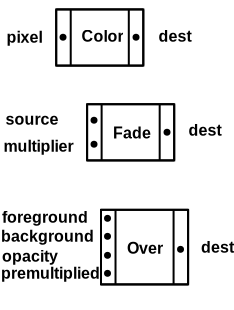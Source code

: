<?xml version="1.0" encoding="UTF-8"?>
<dia:diagram xmlns:dia="http://www.lysator.liu.se/~alla/dia/"><dia:layer name="Background" visible="true"><dia:group><dia:group><dia:group><dia:object type="Standard - Box" version="0" id="O0"><dia:attribute name="obj_pos"><dia:point val="13.08,9.625"/></dia:attribute><dia:attribute name="obj_bb"><dia:rectangle val="13.03,9.575;17.485,12.485"/></dia:attribute><dia:attribute name="elem_corner"><dia:point val="13.08,9.625"/></dia:attribute><dia:attribute name="elem_width"><dia:real val="4.355"/></dia:attribute><dia:attribute name="elem_height"><dia:real val="2.81"/></dia:attribute><dia:attribute name="show_background"><dia:boolean val="true"/></dia:attribute></dia:object><dia:object type="Standard - Line" version="0" id="O1"><dia:attribute name="obj_pos"><dia:point val="13.08,12.435"/></dia:attribute><dia:attribute name="obj_bb"><dia:rectangle val="13.03,12.385;17.485,12.485"/></dia:attribute><dia:attribute name="conn_endpoints"><dia:point val="13.08,12.435"/><dia:point val="17.435,12.435"/></dia:attribute><dia:attribute name="numcp"><dia:int val="11"/></dia:attribute><dia:connections><dia:connection handle="0" to="O0" connection="5"/><dia:connection handle="1" to="O0" connection="7"/></dia:connections></dia:object><dia:object type="Standard - Line" version="0" id="O2"><dia:attribute name="obj_pos"><dia:point val="13.08,9.625"/></dia:attribute><dia:attribute name="obj_bb"><dia:rectangle val="13.03,9.575;17.485,9.675"/></dia:attribute><dia:attribute name="conn_endpoints"><dia:point val="13.08,9.625"/><dia:point val="17.435,9.625"/></dia:attribute><dia:attribute name="numcp"><dia:int val="11"/></dia:attribute><dia:connections><dia:connection handle="0" to="O0" connection="0"/><dia:connection handle="1" to="O0" connection="2"/></dia:connections></dia:object><dia:object type="Standard - Line" version="0" id="O3"><dia:attribute name="obj_pos"><dia:point val="13.08,9.625"/></dia:attribute><dia:attribute name="obj_bb"><dia:rectangle val="13.03,9.575;13.13,12.485"/></dia:attribute><dia:attribute name="conn_endpoints"><dia:point val="13.08,9.625"/><dia:point val="13.08,12.435"/></dia:attribute><dia:attribute name="numcp"><dia:int val="1"/></dia:attribute><dia:connections><dia:connection handle="0" to="O0" connection="0"/><dia:connection handle="1" to="O0" connection="5"/></dia:connections></dia:object><dia:object type="Standard - Line" version="0" id="O4"><dia:attribute name="obj_pos"><dia:point val="16.709,9.625"/></dia:attribute><dia:attribute name="obj_bb"><dia:rectangle val="16.66,9.575;16.759,12.485"/></dia:attribute><dia:attribute name="conn_endpoints"><dia:point val="16.709,9.625"/><dia:point val="16.709,12.435"/></dia:attribute><dia:attribute name="numcp"><dia:int val="1"/></dia:attribute><dia:connections><dia:connection handle="0" to="O2" connection="9"/><dia:connection handle="1" to="O1" connection="9"/></dia:connections></dia:object><dia:object type="Standard - Line" version="0" id="O5"><dia:attribute name="obj_pos"><dia:point val="17.435,12.435"/></dia:attribute><dia:attribute name="obj_bb"><dia:rectangle val="17.385,9.575;17.485,12.485"/></dia:attribute><dia:attribute name="conn_endpoints"><dia:point val="17.435,12.435"/><dia:point val="17.435,9.625"/></dia:attribute><dia:attribute name="numcp"><dia:int val="1"/></dia:attribute><dia:connections><dia:connection handle="0" to="O0" connection="7"/><dia:connection handle="1" to="O0" connection="2"/></dia:connections></dia:object><dia:object type="Standard - Line" version="0" id="O6"><dia:attribute name="obj_pos"><dia:point val="13.806,9.625"/></dia:attribute><dia:attribute name="obj_bb"><dia:rectangle val="13.756,9.575;13.856,12.485"/></dia:attribute><dia:attribute name="conn_endpoints"><dia:point val="13.806,9.625"/><dia:point val="13.806,12.435"/></dia:attribute><dia:attribute name="numcp"><dia:int val="1"/></dia:attribute><dia:connections><dia:connection handle="0" to="O2" connection="1"/><dia:connection handle="1" to="O1" connection="1"/></dia:connections></dia:object></dia:group><dia:object type="Electric - connpoint" version="0" id="O7"><dia:attribute name="obj_pos"><dia:point val="11.685,8.685"/></dia:attribute><dia:attribute name="obj_bb"><dia:rectangle val="11.65,8.65;15.202,12.202"/></dia:attribute><dia:attribute name="elem_corner"><dia:point val="11.685,8.685"/></dia:attribute><dia:attribute name="elem_width"><dia:real val="3.482"/></dia:attribute><dia:attribute name="elem_height"><dia:real val="3.482"/></dia:attribute><dia:attribute name="show_background"><dia:boolean val="true"/></dia:attribute><dia:attribute name="flip_horizontal"><dia:boolean val="true"/></dia:attribute><dia:attribute name="flip_vertical"><dia:boolean val="true"/></dia:attribute><dia:attribute name="padding"><dia:real val="0.354"/></dia:attribute></dia:object><dia:object type="Electric - connpoint" version="0" id="O8"><dia:attribute name="obj_pos"><dia:point val="11.685,9.885"/></dia:attribute><dia:attribute name="obj_bb"><dia:rectangle val="11.65,9.85;15.202,13.402"/></dia:attribute><dia:attribute name="elem_corner"><dia:point val="11.685,9.885"/></dia:attribute><dia:attribute name="elem_width"><dia:real val="3.482"/></dia:attribute><dia:attribute name="elem_height"><dia:real val="3.482"/></dia:attribute><dia:attribute name="show_background"><dia:boolean val="true"/></dia:attribute><dia:attribute name="flip_horizontal"><dia:boolean val="true"/></dia:attribute><dia:attribute name="flip_vertical"><dia:boolean val="true"/></dia:attribute><dia:attribute name="padding"><dia:real val="0.354"/></dia:attribute></dia:object><dia:object type="Electric - connpoint" version="0" id="O9"><dia:attribute name="obj_pos"><dia:point val="15.335,9.285"/></dia:attribute><dia:attribute name="obj_bb"><dia:rectangle val="15.3,9.25;18.852,12.802"/></dia:attribute><dia:attribute name="elem_corner"><dia:point val="15.335,9.285"/></dia:attribute><dia:attribute name="elem_width"><dia:real val="3.482"/></dia:attribute><dia:attribute name="elem_height"><dia:real val="3.482"/></dia:attribute><dia:attribute name="show_background"><dia:boolean val="true"/></dia:attribute><dia:attribute name="flip_horizontal"><dia:boolean val="true"/></dia:attribute><dia:attribute name="flip_vertical"><dia:boolean val="true"/></dia:attribute><dia:attribute name="padding"><dia:real val="0.354"/></dia:attribute></dia:object><dia:object type="Standard - Text" version="0" id="O10"><dia:attribute name="obj_pos"><dia:point val="14.38,11.335"/></dia:attribute><dia:attribute name="obj_bb"><dia:rectangle val="14.38,10.535;16.08,11.835"/></dia:attribute><dia:attribute name="text"><dia:composite type="text"><dia:attribute name="string"><dia:string>#Fade#</dia:string></dia:attribute><dia:attribute name="font"><dia:font family="arial" style="80" name="Helvetica-Bold"/></dia:attribute><dia:attribute name="height"><dia:real val="1"/></dia:attribute><dia:attribute name="pos"><dia:point val="14.38,11.335"/></dia:attribute><dia:attribute name="color"><dia:color val="#000000"/></dia:attribute><dia:attribute name="alignment"><dia:enum val="0"/></dia:attribute></dia:composite></dia:attribute></dia:object><dia:object type="Standard - Text" version="0" id="O11"><dia:attribute name="obj_pos"><dia:point val="9,10.65"/></dia:attribute><dia:attribute name="obj_bb"><dia:rectangle val="9,9.85;11.4,11.15"/></dia:attribute><dia:attribute name="text"><dia:composite type="text"><dia:attribute name="string"><dia:string>#source#</dia:string></dia:attribute><dia:attribute name="font"><dia:font family="arial" style="80" name="Helvetica-Bold"/></dia:attribute><dia:attribute name="height"><dia:real val="1"/></dia:attribute><dia:attribute name="pos"><dia:point val="9,10.65"/></dia:attribute><dia:attribute name="color"><dia:color val="#000000"/></dia:attribute><dia:attribute name="alignment"><dia:enum val="0"/></dia:attribute></dia:composite></dia:attribute></dia:object><dia:object type="Standard - Text" version="0" id="O12"><dia:attribute name="obj_pos"><dia:point val="8.9,12"/></dia:attribute><dia:attribute name="obj_bb"><dia:rectangle val="8.9,11.2;12.2,12.5"/></dia:attribute><dia:attribute name="text"><dia:composite type="text"><dia:attribute name="string"><dia:string>#multiplier#</dia:string></dia:attribute><dia:attribute name="font"><dia:font family="arial" style="80" name="Helvetica-Bold"/></dia:attribute><dia:attribute name="height"><dia:real val="1"/></dia:attribute><dia:attribute name="pos"><dia:point val="8.9,12"/></dia:attribute><dia:attribute name="color"><dia:color val="#000000"/></dia:attribute><dia:attribute name="alignment"><dia:enum val="0"/></dia:attribute></dia:composite></dia:attribute></dia:object><dia:object type="Standard - Text" version="0" id="O13"><dia:attribute name="obj_pos"><dia:point val="18.15,11.2"/></dia:attribute><dia:attribute name="obj_bb"><dia:rectangle val="18.15,10.4;19.65,11.7"/></dia:attribute><dia:attribute name="text"><dia:composite type="text"><dia:attribute name="string"><dia:string>#dest#</dia:string></dia:attribute><dia:attribute name="font"><dia:font family="arial" style="80" name="Helvetica-Bold"/></dia:attribute><dia:attribute name="height"><dia:real val="1"/></dia:attribute><dia:attribute name="pos"><dia:point val="18.15,11.2"/></dia:attribute><dia:attribute name="color"><dia:color val="#000000"/></dia:attribute><dia:attribute name="alignment"><dia:enum val="0"/></dia:attribute></dia:composite></dia:attribute></dia:object></dia:group><dia:group><dia:group><dia:group><dia:object type="Electric - connpoint" version="0" id="O14"><dia:attribute name="obj_pos"><dia:point val="15.96,15.007"/></dia:attribute><dia:attribute name="obj_bb"><dia:rectangle val="15.925,14.971;19.477,18.524"/></dia:attribute><dia:attribute name="elem_corner"><dia:point val="15.96,15.007"/></dia:attribute><dia:attribute name="elem_width"><dia:real val="3.482"/></dia:attribute><dia:attribute name="elem_height"><dia:real val="3.482"/></dia:attribute><dia:attribute name="show_background"><dia:boolean val="true"/></dia:attribute><dia:attribute name="flip_horizontal"><dia:boolean val="true"/></dia:attribute><dia:attribute name="flip_vertical"><dia:boolean val="true"/></dia:attribute><dia:attribute name="padding"><dia:real val="0.354"/></dia:attribute></dia:object><dia:object type="Standard - Box" version="0" id="O15"><dia:attribute name="obj_pos"><dia:point val="13.775,14.905"/></dia:attribute><dia:attribute name="obj_bb"><dia:rectangle val="13.725,14.855;18.18,18.685"/></dia:attribute><dia:attribute name="elem_corner"><dia:point val="13.775,14.905"/></dia:attribute><dia:attribute name="elem_width"><dia:real val="4.355"/></dia:attribute><dia:attribute name="elem_height"><dia:real val="3.73"/></dia:attribute><dia:attribute name="show_background"><dia:boolean val="true"/></dia:attribute></dia:object><dia:object type="Standard - Line" version="0" id="O16"><dia:attribute name="obj_pos"><dia:point val="13.775,18.635"/></dia:attribute><dia:attribute name="obj_bb"><dia:rectangle val="13.725,18.585;18.18,18.685"/></dia:attribute><dia:attribute name="conn_endpoints"><dia:point val="13.775,18.635"/><dia:point val="18.13,18.635"/></dia:attribute><dia:attribute name="numcp"><dia:int val="11"/></dia:attribute><dia:connections><dia:connection handle="0" to="O15" connection="5"/><dia:connection handle="1" to="O15" connection="7"/></dia:connections></dia:object><dia:object type="Standard - Line" version="0" id="O17"><dia:attribute name="obj_pos"><dia:point val="13.775,14.905"/></dia:attribute><dia:attribute name="obj_bb"><dia:rectangle val="13.725,14.855;18.18,14.955"/></dia:attribute><dia:attribute name="conn_endpoints"><dia:point val="13.775,14.905"/><dia:point val="18.13,14.905"/></dia:attribute><dia:attribute name="numcp"><dia:int val="11"/></dia:attribute><dia:connections><dia:connection handle="0" to="O15" connection="0"/><dia:connection handle="1" to="O15" connection="2"/></dia:connections></dia:object><dia:object type="Standard - Line" version="0" id="O18"><dia:attribute name="obj_pos"><dia:point val="13.775,14.905"/></dia:attribute><dia:attribute name="obj_bb"><dia:rectangle val="13.725,14.855;13.825,18.685"/></dia:attribute><dia:attribute name="conn_endpoints"><dia:point val="13.775,14.905"/><dia:point val="13.775,18.635"/></dia:attribute><dia:attribute name="numcp"><dia:int val="1"/></dia:attribute><dia:connections><dia:connection handle="0" to="O15" connection="0"/><dia:connection handle="1" to="O15" connection="5"/></dia:connections></dia:object><dia:object type="Standard - Line" version="0" id="O19"><dia:attribute name="obj_pos"><dia:point val="17.404,14.905"/></dia:attribute><dia:attribute name="obj_bb"><dia:rectangle val="17.354,14.855;17.454,18.685"/></dia:attribute><dia:attribute name="conn_endpoints"><dia:point val="17.404,14.905"/><dia:point val="17.404,18.635"/></dia:attribute><dia:attribute name="numcp"><dia:int val="1"/></dia:attribute><dia:connections><dia:connection handle="0" to="O17" connection="9"/><dia:connection handle="1" to="O16" connection="9"/></dia:connections></dia:object><dia:object type="Standard - Line" version="0" id="O20"><dia:attribute name="obj_pos"><dia:point val="18.13,18.635"/></dia:attribute><dia:attribute name="obj_bb"><dia:rectangle val="18.08,14.855;18.18,18.685"/></dia:attribute><dia:attribute name="conn_endpoints"><dia:point val="18.13,18.635"/><dia:point val="18.13,14.905"/></dia:attribute><dia:attribute name="numcp"><dia:int val="1"/></dia:attribute><dia:connections><dia:connection handle="0" to="O15" connection="7"/><dia:connection handle="1" to="O15" connection="2"/></dia:connections></dia:object><dia:object type="Standard - Line" version="0" id="O21"><dia:attribute name="obj_pos"><dia:point val="14.501,14.905"/></dia:attribute><dia:attribute name="obj_bb"><dia:rectangle val="14.451,14.855;14.551,18.685"/></dia:attribute><dia:attribute name="conn_endpoints"><dia:point val="14.501,14.905"/><dia:point val="14.501,18.635"/></dia:attribute><dia:attribute name="numcp"><dia:int val="1"/></dia:attribute><dia:connections><dia:connection handle="0" to="O17" connection="1"/><dia:connection handle="1" to="O16" connection="1"/></dia:connections></dia:object><dia:object type="Electric - connpoint" version="0" id="O22"><dia:attribute name="obj_pos"><dia:point val="12.36,14.49"/></dia:attribute><dia:attribute name="obj_bb"><dia:rectangle val="12.325,14.455;15.877,18.007"/></dia:attribute><dia:attribute name="elem_corner"><dia:point val="12.36,14.49"/></dia:attribute><dia:attribute name="elem_width"><dia:real val="3.482"/></dia:attribute><dia:attribute name="elem_height"><dia:real val="3.482"/></dia:attribute><dia:attribute name="show_background"><dia:boolean val="true"/></dia:attribute><dia:attribute name="flip_horizontal"><dia:boolean val="true"/></dia:attribute><dia:attribute name="flip_vertical"><dia:boolean val="true"/></dia:attribute><dia:attribute name="padding"><dia:real val="0.354"/></dia:attribute></dia:object><dia:object type="Electric - connpoint" version="0" id="O23"><dia:attribute name="obj_pos"><dia:point val="12.36,15.44"/></dia:attribute><dia:attribute name="obj_bb"><dia:rectangle val="12.325,15.405;15.877,18.957"/></dia:attribute><dia:attribute name="elem_corner"><dia:point val="12.36,15.44"/></dia:attribute><dia:attribute name="elem_width"><dia:real val="3.482"/></dia:attribute><dia:attribute name="elem_height"><dia:real val="3.482"/></dia:attribute><dia:attribute name="show_background"><dia:boolean val="true"/></dia:attribute><dia:attribute name="flip_horizontal"><dia:boolean val="true"/></dia:attribute><dia:attribute name="flip_vertical"><dia:boolean val="true"/></dia:attribute><dia:attribute name="padding"><dia:real val="0.354"/></dia:attribute></dia:object><dia:object type="Electric - connpoint" version="0" id="O24"><dia:attribute name="obj_pos"><dia:point val="16.01,15.14"/></dia:attribute><dia:attribute name="obj_bb"><dia:rectangle val="15.975,15.105;19.527,18.657"/></dia:attribute><dia:attribute name="elem_corner"><dia:point val="16.01,15.14"/></dia:attribute><dia:attribute name="elem_width"><dia:real val="3.482"/></dia:attribute><dia:attribute name="elem_height"><dia:real val="3.482"/></dia:attribute><dia:attribute name="show_background"><dia:boolean val="true"/></dia:attribute><dia:attribute name="flip_horizontal"><dia:boolean val="true"/></dia:attribute><dia:attribute name="flip_vertical"><dia:boolean val="true"/></dia:attribute><dia:attribute name="padding"><dia:real val="0.354"/></dia:attribute></dia:object></dia:group><dia:object type="Electric - connpoint" version="0" id="O25"><dia:attribute name="obj_pos"><dia:point val="12.36,16.34"/></dia:attribute><dia:attribute name="obj_bb"><dia:rectangle val="12.325,16.305;15.877,19.857"/></dia:attribute><dia:attribute name="elem_corner"><dia:point val="12.36,16.34"/></dia:attribute><dia:attribute name="elem_width"><dia:real val="3.482"/></dia:attribute><dia:attribute name="elem_height"><dia:real val="3.482"/></dia:attribute><dia:attribute name="show_background"><dia:boolean val="true"/></dia:attribute><dia:attribute name="flip_horizontal"><dia:boolean val="true"/></dia:attribute><dia:attribute name="flip_vertical"><dia:boolean val="true"/></dia:attribute><dia:attribute name="padding"><dia:real val="0.354"/></dia:attribute></dia:object><dia:object type="Electric - connpoint" version="0" id="O26"><dia:attribute name="obj_pos"><dia:point val="12.36,13.59"/></dia:attribute><dia:attribute name="obj_bb"><dia:rectangle val="12.325,13.555;15.877,17.107"/></dia:attribute><dia:attribute name="elem_corner"><dia:point val="12.36,13.59"/></dia:attribute><dia:attribute name="elem_width"><dia:real val="3.482"/></dia:attribute><dia:attribute name="elem_height"><dia:real val="3.482"/></dia:attribute><dia:attribute name="show_background"><dia:boolean val="true"/></dia:attribute><dia:attribute name="flip_horizontal"><dia:boolean val="true"/></dia:attribute><dia:attribute name="flip_vertical"><dia:boolean val="true"/></dia:attribute><dia:attribute name="padding"><dia:real val="0.354"/></dia:attribute></dia:object></dia:group><dia:group><dia:object type="Standard - Text" version="0" id="O27"><dia:attribute name="obj_pos"><dia:point val="18.775,17.055"/></dia:attribute><dia:attribute name="obj_bb"><dia:rectangle val="18.775,16.255;20.275,17.555"/></dia:attribute><dia:attribute name="text"><dia:composite type="text"><dia:attribute name="string"><dia:string>#dest#</dia:string></dia:attribute><dia:attribute name="font"><dia:font family="arial" style="80" name="Helvetica-Bold"/></dia:attribute><dia:attribute name="height"><dia:real val="1"/></dia:attribute><dia:attribute name="pos"><dia:point val="18.775,17.055"/></dia:attribute><dia:attribute name="color"><dia:color val="#000000"/></dia:attribute><dia:attribute name="alignment"><dia:enum val="0"/></dia:attribute></dia:composite></dia:attribute></dia:object><dia:object type="Standard - Text" version="0" id="O28"><dia:attribute name="obj_pos"><dia:point val="8.825,15.555"/></dia:attribute><dia:attribute name="obj_bb"><dia:rectangle val="8.825,14.755;12.775,16.055"/></dia:attribute><dia:attribute name="text"><dia:composite type="text"><dia:attribute name="string"><dia:string>#foreground#</dia:string></dia:attribute><dia:attribute name="font"><dia:font family="arial" style="80" name="Helvetica-Bold"/></dia:attribute><dia:attribute name="height"><dia:real val="1"/></dia:attribute><dia:attribute name="pos"><dia:point val="8.825,15.555"/></dia:attribute><dia:attribute name="color"><dia:color val="#000000"/></dia:attribute><dia:attribute name="alignment"><dia:enum val="0"/></dia:attribute></dia:composite></dia:attribute></dia:object><dia:object type="Standard - Text" version="0" id="O29"><dia:attribute name="obj_pos"><dia:point val="8.775,16.505"/></dia:attribute><dia:attribute name="obj_bb"><dia:rectangle val="8.775,15.705;12.975,17.005"/></dia:attribute><dia:attribute name="text"><dia:composite type="text"><dia:attribute name="string"><dia:string>#background#</dia:string></dia:attribute><dia:attribute name="font"><dia:font family="arial" style="80" name="Helvetica-Bold"/></dia:attribute><dia:attribute name="height"><dia:real val="1"/></dia:attribute><dia:attribute name="pos"><dia:point val="8.775,16.505"/></dia:attribute><dia:attribute name="color"><dia:color val="#000000"/></dia:attribute><dia:attribute name="alignment"><dia:enum val="0"/></dia:attribute></dia:composite></dia:attribute></dia:object><dia:object type="Standard - Text" version="0" id="O30"><dia:attribute name="obj_pos"><dia:point val="8.825,17.505"/></dia:attribute><dia:attribute name="obj_bb"><dia:rectangle val="8.825,16.705;11.375,18.005"/></dia:attribute><dia:attribute name="text"><dia:composite type="text"><dia:attribute name="string"><dia:string>#opacity#</dia:string></dia:attribute><dia:attribute name="font"><dia:font family="arial" style="80" name="Helvetica-Bold"/></dia:attribute><dia:attribute name="height"><dia:real val="1"/></dia:attribute><dia:attribute name="pos"><dia:point val="8.825,17.505"/></dia:attribute><dia:attribute name="color"><dia:color val="#000000"/></dia:attribute><dia:attribute name="alignment"><dia:enum val="0"/></dia:attribute></dia:composite></dia:attribute></dia:object><dia:object type="Standard - Text" version="0" id="O31"><dia:attribute name="obj_pos"><dia:point val="8.775,18.355"/></dia:attribute><dia:attribute name="obj_bb"><dia:rectangle val="8.775,17.555;13.375,18.855"/></dia:attribute><dia:attribute name="text"><dia:composite type="text"><dia:attribute name="string"><dia:string>#premultiplied#</dia:string></dia:attribute><dia:attribute name="font"><dia:font family="arial" style="80" name="Helvetica-Bold"/></dia:attribute><dia:attribute name="height"><dia:real val="1"/></dia:attribute><dia:attribute name="pos"><dia:point val="8.775,18.355"/></dia:attribute><dia:attribute name="color"><dia:color val="#000000"/></dia:attribute><dia:attribute name="alignment"><dia:enum val="0"/></dia:attribute></dia:composite></dia:attribute></dia:object><dia:object type="Standard - Text" version="0" id="O32"><dia:attribute name="obj_pos"><dia:point val="15.075,17.105"/></dia:attribute><dia:attribute name="obj_bb"><dia:rectangle val="15.075,16.305;16.775,17.605"/></dia:attribute><dia:attribute name="text"><dia:composite type="text"><dia:attribute name="string"><dia:string>#Over#</dia:string></dia:attribute><dia:attribute name="font"><dia:font family="arial" style="80" name="Helvetica-Bold"/></dia:attribute><dia:attribute name="height"><dia:real val="1"/></dia:attribute><dia:attribute name="pos"><dia:point val="15.075,17.105"/></dia:attribute><dia:attribute name="color"><dia:color val="#000000"/></dia:attribute><dia:attribute name="alignment"><dia:enum val="0"/></dia:attribute></dia:composite></dia:attribute></dia:object></dia:group></dia:group><dia:group><dia:group><dia:object type="Standard - Box" version="0" id="O33"><dia:attribute name="obj_pos"><dia:point val="11.535,4.885"/></dia:attribute><dia:attribute name="obj_bb"><dia:rectangle val="11.485,4.835;15.94,7.745"/></dia:attribute><dia:attribute name="elem_corner"><dia:point val="11.535,4.885"/></dia:attribute><dia:attribute name="elem_width"><dia:real val="4.355"/></dia:attribute><dia:attribute name="elem_height"><dia:real val="2.81"/></dia:attribute><dia:attribute name="show_background"><dia:boolean val="true"/></dia:attribute></dia:object><dia:object type="Standard - Line" version="0" id="O34"><dia:attribute name="obj_pos"><dia:point val="11.535,7.695"/></dia:attribute><dia:attribute name="obj_bb"><dia:rectangle val="11.485,7.645;15.94,7.745"/></dia:attribute><dia:attribute name="conn_endpoints"><dia:point val="11.535,7.695"/><dia:point val="15.89,7.695"/></dia:attribute><dia:attribute name="numcp"><dia:int val="11"/></dia:attribute><dia:connections><dia:connection handle="0" to="O33" connection="5"/><dia:connection handle="1" to="O33" connection="7"/></dia:connections></dia:object><dia:object type="Standard - Line" version="0" id="O35"><dia:attribute name="obj_pos"><dia:point val="11.535,4.885"/></dia:attribute><dia:attribute name="obj_bb"><dia:rectangle val="11.485,4.835;15.94,4.935"/></dia:attribute><dia:attribute name="conn_endpoints"><dia:point val="11.535,4.885"/><dia:point val="15.89,4.885"/></dia:attribute><dia:attribute name="numcp"><dia:int val="11"/></dia:attribute><dia:connections><dia:connection handle="0" to="O33" connection="0"/><dia:connection handle="1" to="O33" connection="2"/></dia:connections></dia:object><dia:object type="Standard - Line" version="0" id="O36"><dia:attribute name="obj_pos"><dia:point val="11.535,4.885"/></dia:attribute><dia:attribute name="obj_bb"><dia:rectangle val="11.485,4.835;11.585,7.745"/></dia:attribute><dia:attribute name="conn_endpoints"><dia:point val="11.535,4.885"/><dia:point val="11.535,7.695"/></dia:attribute><dia:attribute name="numcp"><dia:int val="1"/></dia:attribute><dia:connections><dia:connection handle="0" to="O33" connection="0"/><dia:connection handle="1" to="O33" connection="5"/></dia:connections></dia:object><dia:object type="Standard - Line" version="0" id="O37"><dia:attribute name="obj_pos"><dia:point val="15.165,4.885"/></dia:attribute><dia:attribute name="obj_bb"><dia:rectangle val="15.114,4.835;15.214,7.745"/></dia:attribute><dia:attribute name="conn_endpoints"><dia:point val="15.165,4.885"/><dia:point val="15.165,7.695"/></dia:attribute><dia:attribute name="numcp"><dia:int val="1"/></dia:attribute><dia:connections><dia:connection handle="0" to="O35" connection="9"/><dia:connection handle="1" to="O34" connection="9"/></dia:connections></dia:object><dia:object type="Standard - Line" version="0" id="O38"><dia:attribute name="obj_pos"><dia:point val="15.89,7.695"/></dia:attribute><dia:attribute name="obj_bb"><dia:rectangle val="15.84,4.835;15.94,7.745"/></dia:attribute><dia:attribute name="conn_endpoints"><dia:point val="15.89,7.695"/><dia:point val="15.89,4.885"/></dia:attribute><dia:attribute name="numcp"><dia:int val="1"/></dia:attribute><dia:connections><dia:connection handle="0" to="O33" connection="7"/><dia:connection handle="1" to="O33" connection="2"/></dia:connections></dia:object><dia:object type="Standard - Line" version="0" id="O39"><dia:attribute name="obj_pos"><dia:point val="12.261,4.885"/></dia:attribute><dia:attribute name="obj_bb"><dia:rectangle val="12.211,4.835;12.311,7.745"/></dia:attribute><dia:attribute name="conn_endpoints"><dia:point val="12.261,4.885"/><dia:point val="12.261,7.695"/></dia:attribute><dia:attribute name="numcp"><dia:int val="1"/></dia:attribute><dia:connections><dia:connection handle="0" to="O35" connection="1"/><dia:connection handle="1" to="O34" connection="1"/></dia:connections></dia:object></dia:group><dia:object type="Electric - connpoint" version="0" id="O40"><dia:attribute name="obj_pos"><dia:point val="13.785,4.535"/></dia:attribute><dia:attribute name="obj_bb"><dia:rectangle val="13.75,4.5;17.302,8.052"/></dia:attribute><dia:attribute name="elem_corner"><dia:point val="13.785,4.535"/></dia:attribute><dia:attribute name="elem_width"><dia:real val="3.482"/></dia:attribute><dia:attribute name="elem_height"><dia:real val="3.482"/></dia:attribute><dia:attribute name="show_background"><dia:boolean val="true"/></dia:attribute><dia:attribute name="flip_horizontal"><dia:boolean val="true"/></dia:attribute><dia:attribute name="flip_vertical"><dia:boolean val="true"/></dia:attribute><dia:attribute name="padding"><dia:real val="0.354"/></dia:attribute></dia:object><dia:object type="Electric - connpoint" version="0" id="O41"><dia:attribute name="obj_pos"><dia:point val="10.135,4.535"/></dia:attribute><dia:attribute name="obj_bb"><dia:rectangle val="10.1,4.5;13.652,8.052"/></dia:attribute><dia:attribute name="elem_corner"><dia:point val="10.135,4.535"/></dia:attribute><dia:attribute name="elem_width"><dia:real val="3.482"/></dia:attribute><dia:attribute name="elem_height"><dia:real val="3.482"/></dia:attribute><dia:attribute name="show_background"><dia:boolean val="true"/></dia:attribute><dia:attribute name="flip_horizontal"><dia:boolean val="true"/></dia:attribute><dia:attribute name="flip_vertical"><dia:boolean val="true"/></dia:attribute><dia:attribute name="padding"><dia:real val="0.354"/></dia:attribute></dia:object><dia:object type="Standard - Text" version="0" id="O42"><dia:attribute name="obj_pos"><dia:point val="12.8,6.5"/></dia:attribute><dia:attribute name="obj_bb"><dia:rectangle val="12.8,5.7;14.75,7"/></dia:attribute><dia:attribute name="text"><dia:composite type="text"><dia:attribute name="string"><dia:string>#Color#</dia:string></dia:attribute><dia:attribute name="font"><dia:font family="arial" style="80" name="Helvetica-Bold"/></dia:attribute><dia:attribute name="height"><dia:real val="1"/></dia:attribute><dia:attribute name="pos"><dia:point val="12.8,6.5"/></dia:attribute><dia:attribute name="color"><dia:color val="#000000"/></dia:attribute><dia:attribute name="alignment"><dia:enum val="0"/></dia:attribute></dia:composite></dia:attribute></dia:object><dia:object type="Standard - Text" version="0" id="O43"><dia:attribute name="obj_pos"><dia:point val="16.65,6.5"/></dia:attribute><dia:attribute name="obj_bb"><dia:rectangle val="16.65,5.7;18.15,7"/></dia:attribute><dia:attribute name="text"><dia:composite type="text"><dia:attribute name="string"><dia:string>#dest#</dia:string></dia:attribute><dia:attribute name="font"><dia:font family="arial" style="80" name="Helvetica-Bold"/></dia:attribute><dia:attribute name="height"><dia:real val="1"/></dia:attribute><dia:attribute name="pos"><dia:point val="16.65,6.5"/></dia:attribute><dia:attribute name="color"><dia:color val="#000000"/></dia:attribute><dia:attribute name="alignment"><dia:enum val="0"/></dia:attribute></dia:composite></dia:attribute></dia:object><dia:object type="Standard - Text" version="0" id="O44"><dia:attribute name="obj_pos"><dia:point val="9.05,6.55"/></dia:attribute><dia:attribute name="obj_bb"><dia:rectangle val="9.05,5.75;10.7,7.05"/></dia:attribute><dia:attribute name="text"><dia:composite type="text"><dia:attribute name="string"><dia:string>#pixel#</dia:string></dia:attribute><dia:attribute name="font"><dia:font family="arial" style="80" name="Helvetica-Bold"/></dia:attribute><dia:attribute name="height"><dia:real val="1"/></dia:attribute><dia:attribute name="pos"><dia:point val="9.05,6.55"/></dia:attribute><dia:attribute name="color"><dia:color val="#000000"/></dia:attribute><dia:attribute name="alignment"><dia:enum val="0"/></dia:attribute></dia:composite></dia:attribute></dia:object></dia:group></dia:group></dia:layer></dia:diagram>
